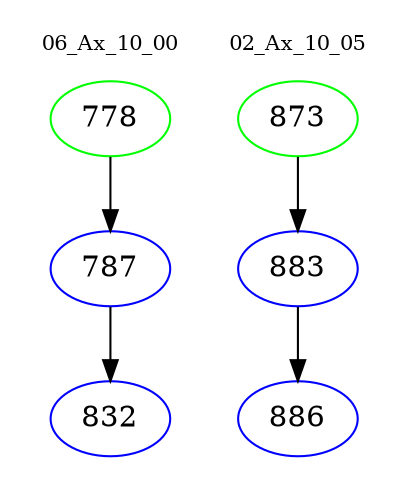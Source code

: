 digraph{
subgraph cluster_0 {
color = white
label = "06_Ax_10_00";
fontsize=10;
T0_778 [label="778", color="green"]
T0_778 -> T0_787 [color="black"]
T0_787 [label="787", color="blue"]
T0_787 -> T0_832 [color="black"]
T0_832 [label="832", color="blue"]
}
subgraph cluster_1 {
color = white
label = "02_Ax_10_05";
fontsize=10;
T1_873 [label="873", color="green"]
T1_873 -> T1_883 [color="black"]
T1_883 [label="883", color="blue"]
T1_883 -> T1_886 [color="black"]
T1_886 [label="886", color="blue"]
}
}
